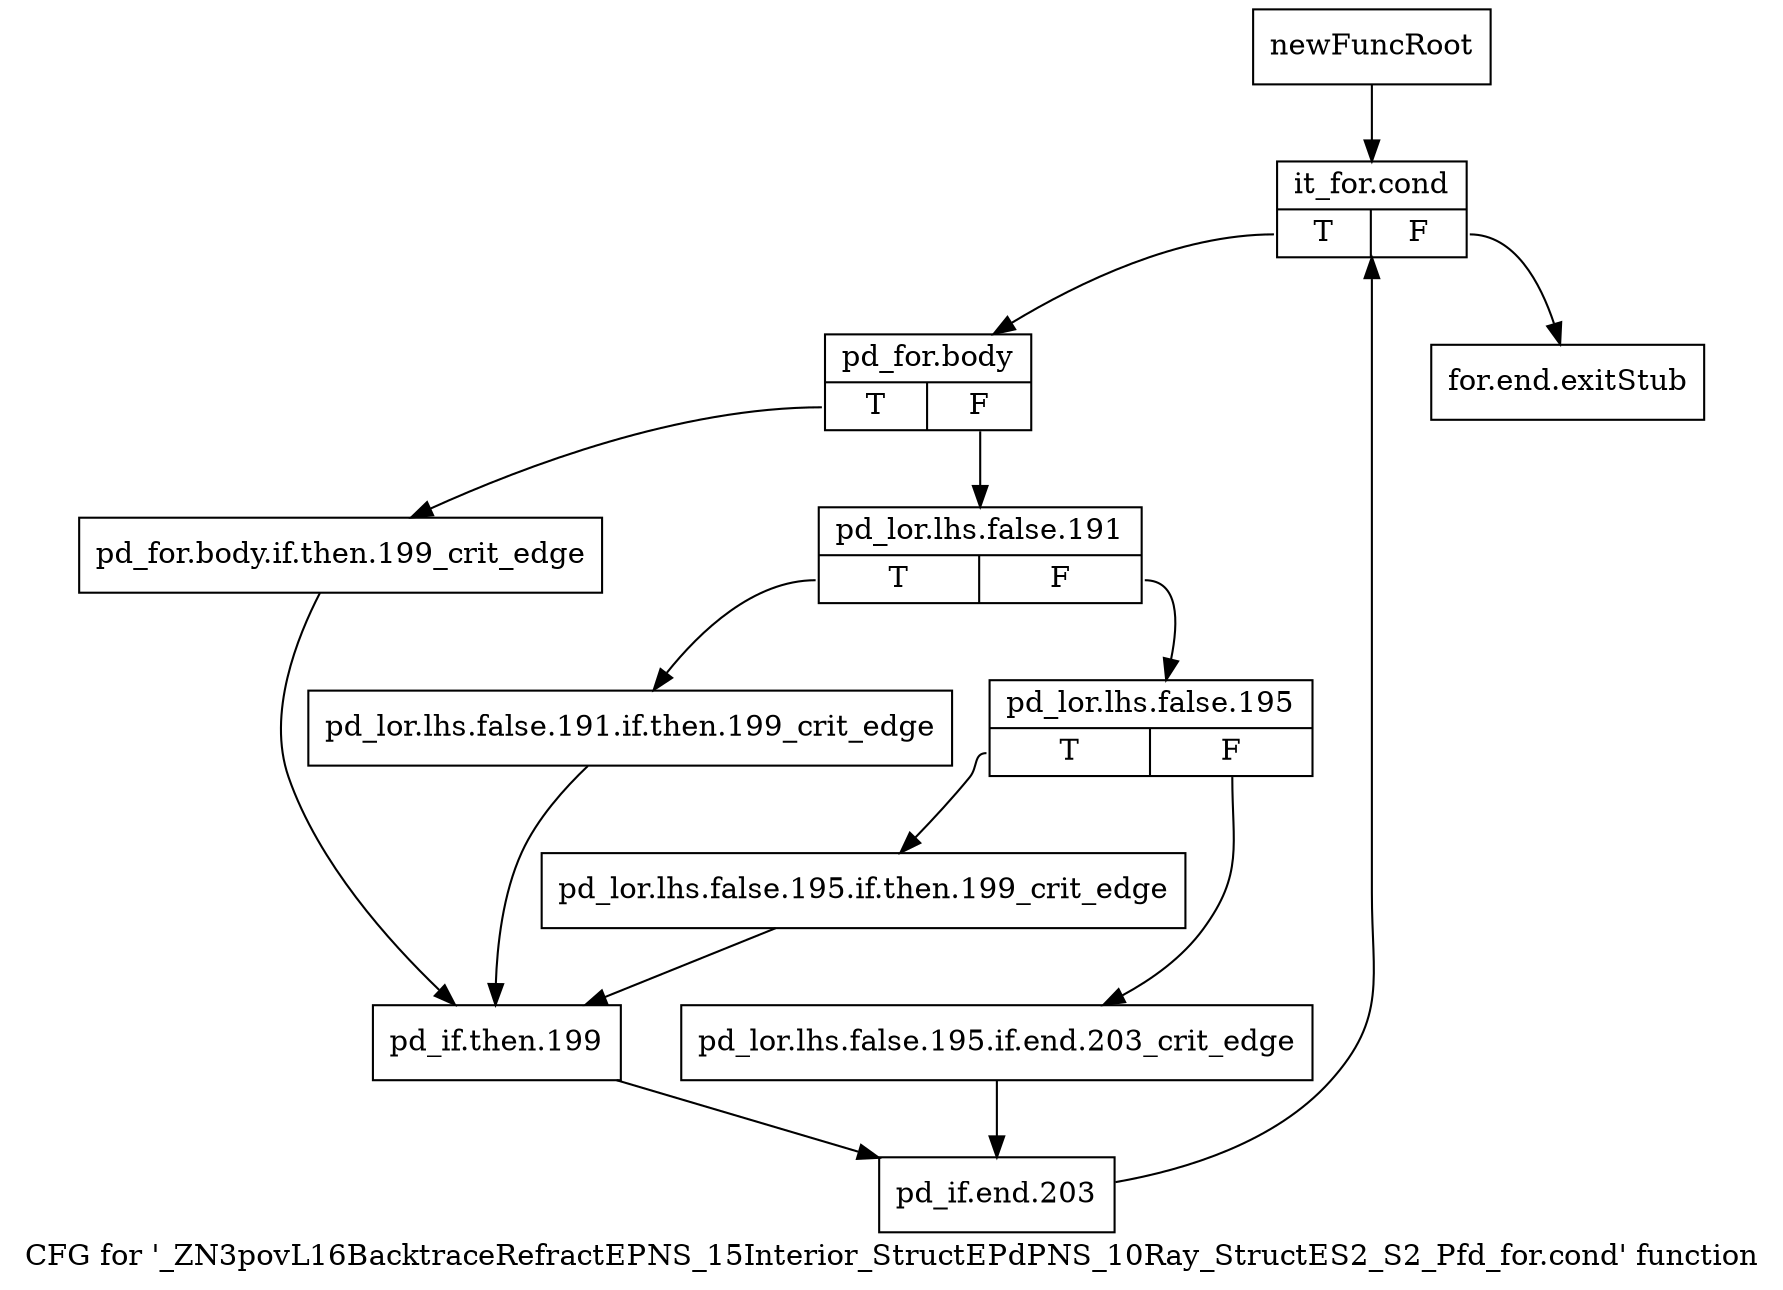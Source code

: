 digraph "CFG for '_ZN3povL16BacktraceRefractEPNS_15Interior_StructEPdPNS_10Ray_StructES2_S2_Pfd_for.cond' function" {
	label="CFG for '_ZN3povL16BacktraceRefractEPNS_15Interior_StructEPdPNS_10Ray_StructES2_S2_Pfd_for.cond' function";

	Node0x263cec0 [shape=record,label="{newFuncRoot}"];
	Node0x263cec0 -> Node0x263cf60;
	Node0x263cf10 [shape=record,label="{for.end.exitStub}"];
	Node0x263cf60 [shape=record,label="{it_for.cond|{<s0>T|<s1>F}}"];
	Node0x263cf60:s0 -> Node0x263cfb0;
	Node0x263cf60:s1 -> Node0x263cf10;
	Node0x263cfb0 [shape=record,label="{pd_for.body|{<s0>T|<s1>F}}"];
	Node0x263cfb0:s0 -> Node0x263d190;
	Node0x263cfb0:s1 -> Node0x263d000;
	Node0x263d000 [shape=record,label="{pd_lor.lhs.false.191|{<s0>T|<s1>F}}"];
	Node0x263d000:s0 -> Node0x263d140;
	Node0x263d000:s1 -> Node0x263d050;
	Node0x263d050 [shape=record,label="{pd_lor.lhs.false.195|{<s0>T|<s1>F}}"];
	Node0x263d050:s0 -> Node0x263d0f0;
	Node0x263d050:s1 -> Node0x263d0a0;
	Node0x263d0a0 [shape=record,label="{pd_lor.lhs.false.195.if.end.203_crit_edge}"];
	Node0x263d0a0 -> Node0x263d230;
	Node0x263d0f0 [shape=record,label="{pd_lor.lhs.false.195.if.then.199_crit_edge}"];
	Node0x263d0f0 -> Node0x263d1e0;
	Node0x263d140 [shape=record,label="{pd_lor.lhs.false.191.if.then.199_crit_edge}"];
	Node0x263d140 -> Node0x263d1e0;
	Node0x263d190 [shape=record,label="{pd_for.body.if.then.199_crit_edge}"];
	Node0x263d190 -> Node0x263d1e0;
	Node0x263d1e0 [shape=record,label="{pd_if.then.199}"];
	Node0x263d1e0 -> Node0x263d230;
	Node0x263d230 [shape=record,label="{pd_if.end.203}"];
	Node0x263d230 -> Node0x263cf60;
}
